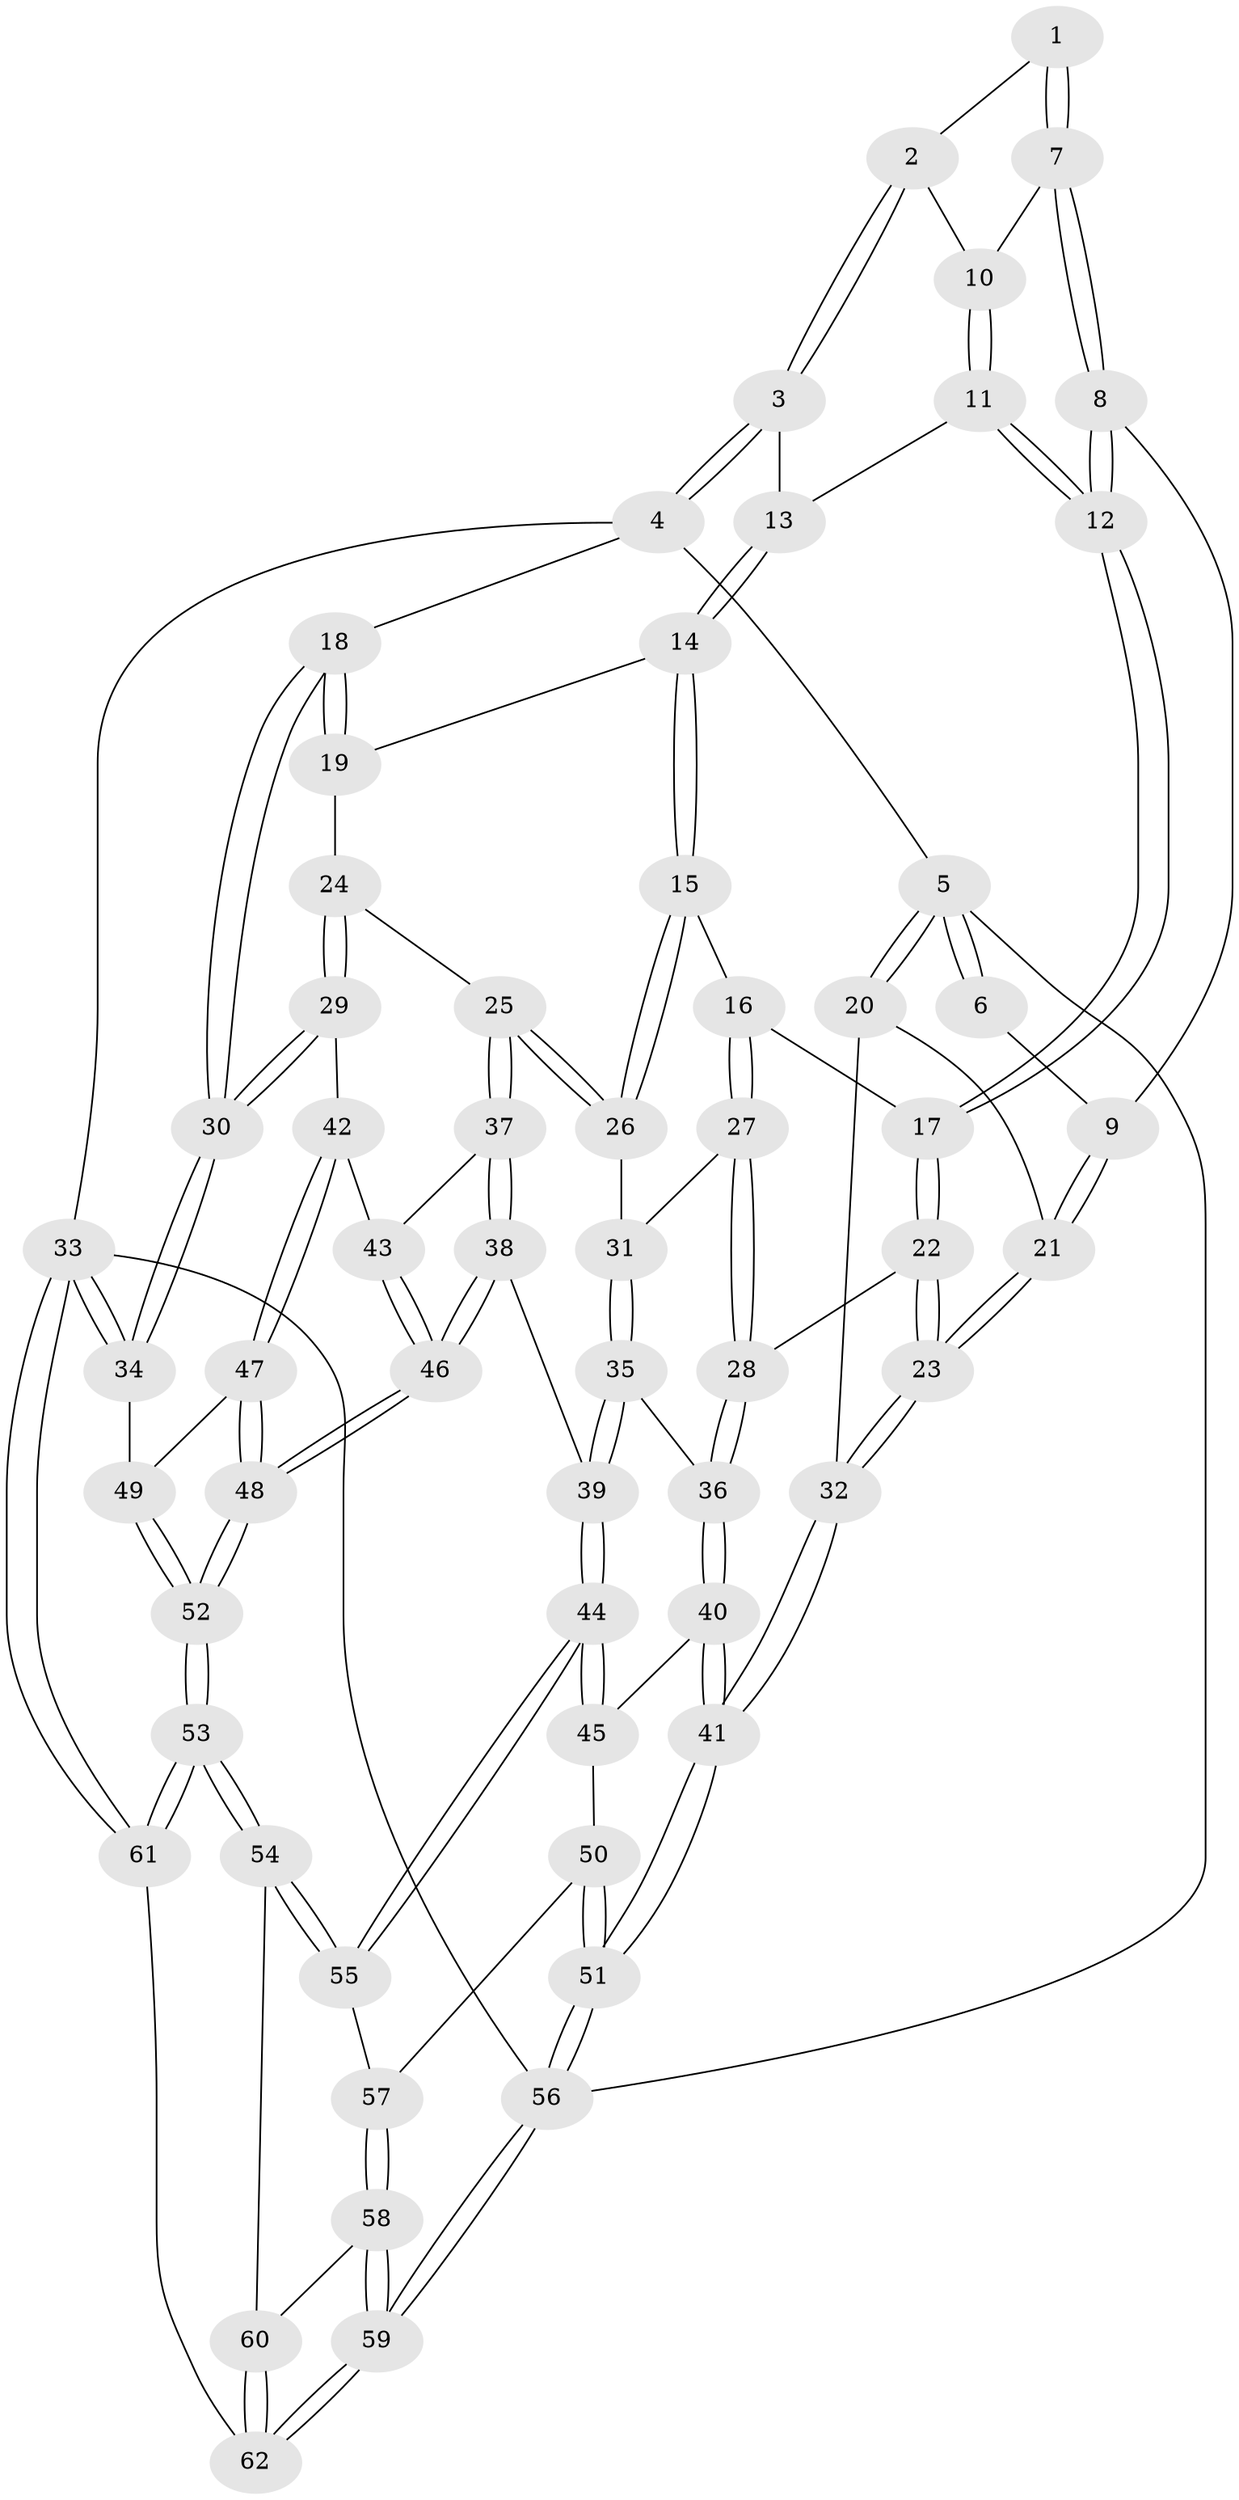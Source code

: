 // coarse degree distribution, {6: 0.16666666666666666, 7: 0.08333333333333333, 4: 0.25, 3: 0.25, 5: 0.25}
// Generated by graph-tools (version 1.1) at 2025/21/03/04/25 18:21:33]
// undirected, 62 vertices, 152 edges
graph export_dot {
graph [start="1"]
  node [color=gray90,style=filled];
  1 [pos="+0.40096423364161693+0"];
  2 [pos="+0.6488664450489916+0"];
  3 [pos="+0.7499976981919588+0"];
  4 [pos="+1+0"];
  5 [pos="+0+0"];
  6 [pos="+0.21504685612331081+0"];
  7 [pos="+0.4040393460013327+0"];
  8 [pos="+0.33538638614488797+0.15737875241481084"];
  9 [pos="+0.21368458957699318+0.1328905537012715"];
  10 [pos="+0.49321193347201286+0.0507350344179977"];
  11 [pos="+0.533164090430512+0.12033242825664371"];
  12 [pos="+0.39628951129193135+0.2125749211148779"];
  13 [pos="+0.6224013810628252+0.10863001200342322"];
  14 [pos="+0.6812919830971358+0.2159124172994501"];
  15 [pos="+0.6133961498543594+0.3145797641047667"];
  16 [pos="+0.42304876739217734+0.2619764899647042"];
  17 [pos="+0.402773933183107+0.23976640141745229"];
  18 [pos="+1+0"];
  19 [pos="+0.8158814986943742+0.2272144371461421"];
  20 [pos="+0+0"];
  21 [pos="+0.1620786318541663+0.15963266218269473"];
  22 [pos="+0.2270177250835164+0.42131436829923985"];
  23 [pos="+0.1325483376746128+0.41160790328170643"];
  24 [pos="+0.8282070616936316+0.30036385343813493"];
  25 [pos="+0.6779276291290735+0.475239719630546"];
  26 [pos="+0.6291197090216085+0.41593293448896734"];
  27 [pos="+0.44090928333756085+0.41929489359493255"];
  28 [pos="+0.24174172021660403+0.4325679853865872"];
  29 [pos="+1+0.524968313321097"];
  30 [pos="+1+0.5269361424867499"];
  31 [pos="+0.457691436066118+0.44484987110550406"];
  32 [pos="+0+0.552223378912004"];
  33 [pos="+1+1"];
  34 [pos="+1+0.7659552736347153"];
  35 [pos="+0.4244426417985886+0.5925691864911338"];
  36 [pos="+0.34197339296471807+0.5726403444264435"];
  37 [pos="+0.6913577195589928+0.5142067390407096"];
  38 [pos="+0.5229897880218569+0.6783645500381228"];
  39 [pos="+0.5009455208980533+0.6823862406894194"];
  40 [pos="+0.21379834396337782+0.6638106967560717"];
  41 [pos="+0+0.5710334338942232"];
  42 [pos="+0.8789263593774809+0.570285034136431"];
  43 [pos="+0.8400987893731929+0.5720611255866389"];
  44 [pos="+0.4452499114800737+0.7790852442910181"];
  45 [pos="+0.23579418233407884+0.7065770553646634"];
  46 [pos="+0.7118907714405303+0.8002696659961313"];
  47 [pos="+0.8735711284020299+0.775013509602326"];
  48 [pos="+0.7392250441877455+0.8628320687930828"];
  49 [pos="+0.9605879250101859+0.8166698398807949"];
  50 [pos="+0.21808609339873888+0.8243636648848072"];
  51 [pos="+0+0.9261321781600454"];
  52 [pos="+0.7458971396924053+1"];
  53 [pos="+0.7348442200088547+1"];
  54 [pos="+0.4766324316340495+0.8735022370289939"];
  55 [pos="+0.4400452644089703+0.8024180674694783"];
  56 [pos="+0+1"];
  57 [pos="+0.3059881411924309+0.8785695562918026"];
  58 [pos="+0.3056115993425198+0.8800489100116137"];
  59 [pos="+0+1"];
  60 [pos="+0.38130225878593743+1"];
  61 [pos="+0.7492512445983907+1"];
  62 [pos="+0.3716805221016951+1"];
  1 -- 2;
  1 -- 7;
  1 -- 7;
  2 -- 3;
  2 -- 3;
  2 -- 10;
  3 -- 4;
  3 -- 4;
  3 -- 13;
  4 -- 5;
  4 -- 18;
  4 -- 33;
  5 -- 6;
  5 -- 6;
  5 -- 20;
  5 -- 20;
  5 -- 56;
  6 -- 9;
  7 -- 8;
  7 -- 8;
  7 -- 10;
  8 -- 9;
  8 -- 12;
  8 -- 12;
  9 -- 21;
  9 -- 21;
  10 -- 11;
  10 -- 11;
  11 -- 12;
  11 -- 12;
  11 -- 13;
  12 -- 17;
  12 -- 17;
  13 -- 14;
  13 -- 14;
  14 -- 15;
  14 -- 15;
  14 -- 19;
  15 -- 16;
  15 -- 26;
  15 -- 26;
  16 -- 17;
  16 -- 27;
  16 -- 27;
  17 -- 22;
  17 -- 22;
  18 -- 19;
  18 -- 19;
  18 -- 30;
  18 -- 30;
  19 -- 24;
  20 -- 21;
  20 -- 32;
  21 -- 23;
  21 -- 23;
  22 -- 23;
  22 -- 23;
  22 -- 28;
  23 -- 32;
  23 -- 32;
  24 -- 25;
  24 -- 29;
  24 -- 29;
  25 -- 26;
  25 -- 26;
  25 -- 37;
  25 -- 37;
  26 -- 31;
  27 -- 28;
  27 -- 28;
  27 -- 31;
  28 -- 36;
  28 -- 36;
  29 -- 30;
  29 -- 30;
  29 -- 42;
  30 -- 34;
  30 -- 34;
  31 -- 35;
  31 -- 35;
  32 -- 41;
  32 -- 41;
  33 -- 34;
  33 -- 34;
  33 -- 61;
  33 -- 61;
  33 -- 56;
  34 -- 49;
  35 -- 36;
  35 -- 39;
  35 -- 39;
  36 -- 40;
  36 -- 40;
  37 -- 38;
  37 -- 38;
  37 -- 43;
  38 -- 39;
  38 -- 46;
  38 -- 46;
  39 -- 44;
  39 -- 44;
  40 -- 41;
  40 -- 41;
  40 -- 45;
  41 -- 51;
  41 -- 51;
  42 -- 43;
  42 -- 47;
  42 -- 47;
  43 -- 46;
  43 -- 46;
  44 -- 45;
  44 -- 45;
  44 -- 55;
  44 -- 55;
  45 -- 50;
  46 -- 48;
  46 -- 48;
  47 -- 48;
  47 -- 48;
  47 -- 49;
  48 -- 52;
  48 -- 52;
  49 -- 52;
  49 -- 52;
  50 -- 51;
  50 -- 51;
  50 -- 57;
  51 -- 56;
  51 -- 56;
  52 -- 53;
  52 -- 53;
  53 -- 54;
  53 -- 54;
  53 -- 61;
  53 -- 61;
  54 -- 55;
  54 -- 55;
  54 -- 60;
  55 -- 57;
  56 -- 59;
  56 -- 59;
  57 -- 58;
  57 -- 58;
  58 -- 59;
  58 -- 59;
  58 -- 60;
  59 -- 62;
  59 -- 62;
  60 -- 62;
  60 -- 62;
  61 -- 62;
}
